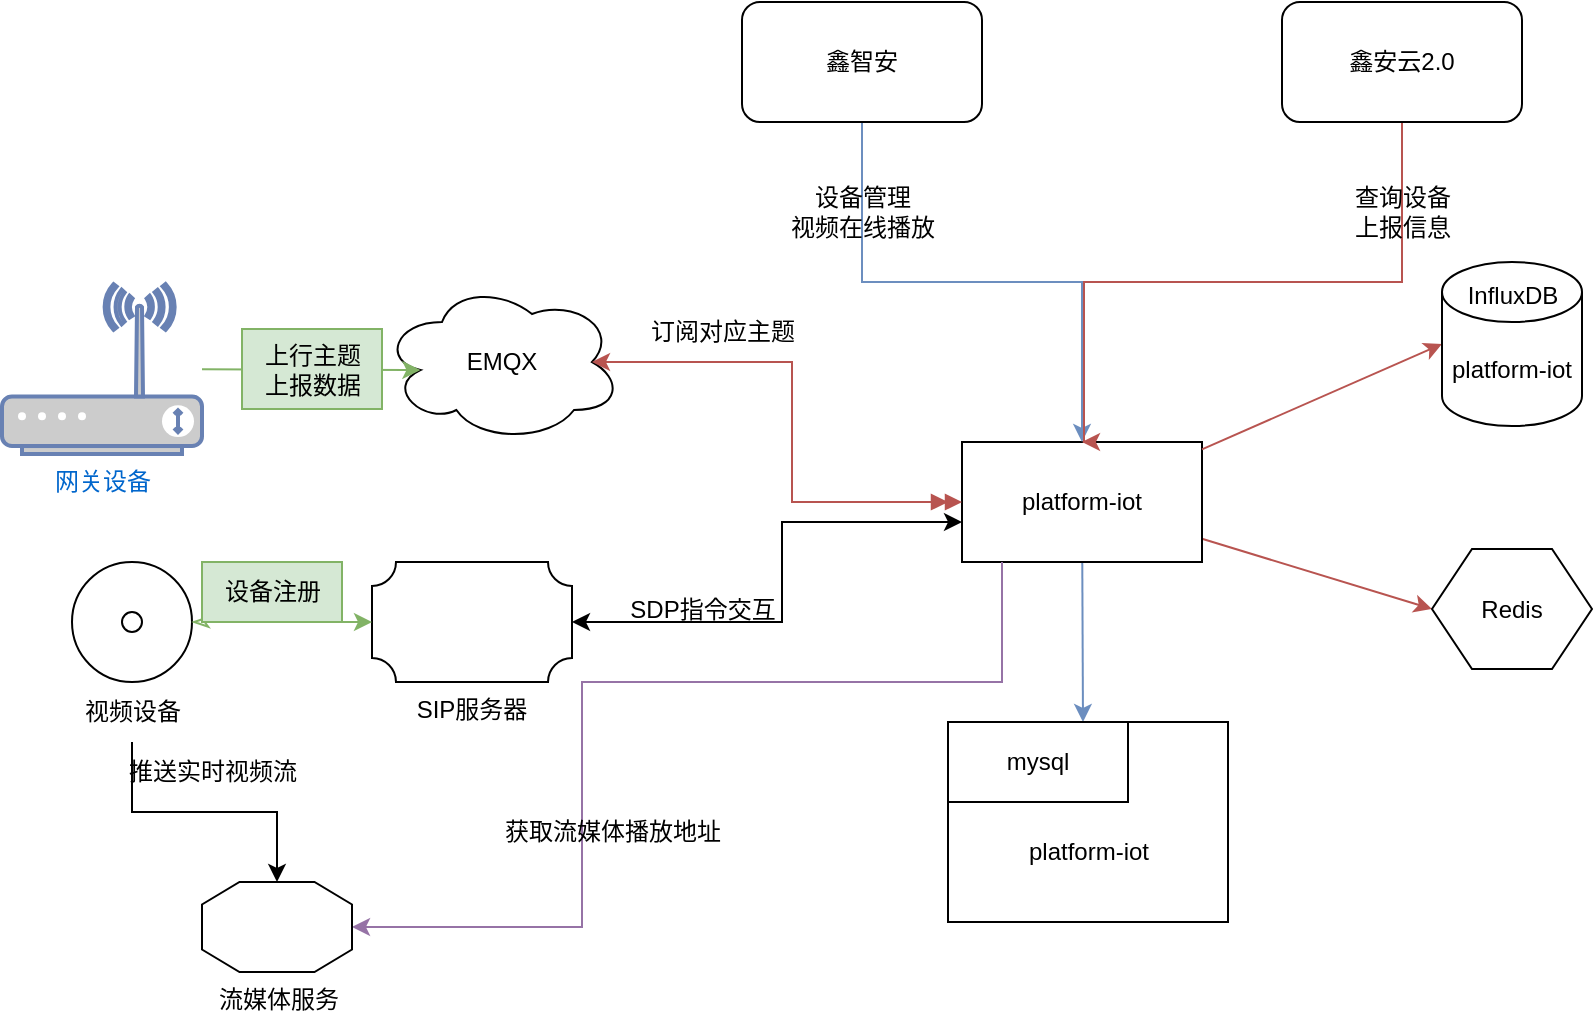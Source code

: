 <mxfile version="24.7.7">
  <diagram name="第 1 页" id="MRoG0hk8mPfiBPJbFd8z">
    <mxGraphModel dx="2261" dy="761" grid="1" gridSize="10" guides="1" tooltips="1" connect="1" arrows="1" fold="1" page="1" pageScale="1" pageWidth="827" pageHeight="1169" math="0" shadow="0">
      <root>
        <mxCell id="0" />
        <mxCell id="1" parent="0" />
        <mxCell id="FVxcDl6O2OkdkXrmnkap-22" style="rounded=0;orthogonalLoop=1;jettySize=auto;html=1;entryX=0.75;entryY=0;entryDx=0;entryDy=0;fillColor=#dae8fc;strokeColor=#6c8ebf;" edge="1" parent="1" source="FVxcDl6O2OkdkXrmnkap-1" target="FVxcDl6O2OkdkXrmnkap-11">
          <mxGeometry relative="1" as="geometry" />
        </mxCell>
        <mxCell id="FVxcDl6O2OkdkXrmnkap-28" style="rounded=0;orthogonalLoop=1;jettySize=auto;html=1;entryX=0;entryY=0.5;entryDx=0;entryDy=0;fillColor=#f8cecc;strokeColor=#b85450;" edge="1" parent="1" source="FVxcDl6O2OkdkXrmnkap-1" target="FVxcDl6O2OkdkXrmnkap-27">
          <mxGeometry relative="1" as="geometry" />
        </mxCell>
        <mxCell id="FVxcDl6O2OkdkXrmnkap-1" value="platform-iot" style="rounded=0;whiteSpace=wrap;html=1;" vertex="1" parent="1">
          <mxGeometry x="340" y="250" width="120" height="60" as="geometry" />
        </mxCell>
        <mxCell id="FVxcDl6O2OkdkXrmnkap-2" value="EMQX" style="ellipse;shape=cloud;whiteSpace=wrap;html=1;" vertex="1" parent="1">
          <mxGeometry x="50" y="170" width="120" height="80" as="geometry" />
        </mxCell>
        <mxCell id="FVxcDl6O2OkdkXrmnkap-4" value="网关设备" style="fontColor=#0066CC;verticalAlign=top;verticalLabelPosition=bottom;labelPosition=center;align=center;html=1;outlineConnect=0;fillColor=#CCCCCC;strokeColor=#6881B3;gradientColor=none;gradientDirection=north;strokeWidth=2;shape=mxgraph.networks.wireless_modem;" vertex="1" parent="1">
          <mxGeometry x="-140" y="171" width="100" height="85" as="geometry" />
        </mxCell>
        <mxCell id="FVxcDl6O2OkdkXrmnkap-5" style="rounded=0;orthogonalLoop=1;jettySize=auto;html=1;entryX=0.16;entryY=0.55;entryDx=0;entryDy=0;entryPerimeter=0;fillColor=#d5e8d4;strokeColor=#82b366;" edge="1" parent="1" source="FVxcDl6O2OkdkXrmnkap-4" target="FVxcDl6O2OkdkXrmnkap-2">
          <mxGeometry relative="1" as="geometry" />
        </mxCell>
        <mxCell id="FVxcDl6O2OkdkXrmnkap-6" value="上行主题&lt;div&gt;上报数据&lt;/div&gt;" style="text;html=1;align=center;verticalAlign=middle;resizable=0;points=[];autosize=1;strokeColor=#82b366;fillColor=#d5e8d4;" vertex="1" parent="1">
          <mxGeometry x="-20" y="193.5" width="70" height="40" as="geometry" />
        </mxCell>
        <mxCell id="FVxcDl6O2OkdkXrmnkap-7" style="edgeStyle=orthogonalEdgeStyle;rounded=0;orthogonalLoop=1;jettySize=auto;html=1;entryX=0.875;entryY=0.5;entryDx=0;entryDy=0;entryPerimeter=0;fillColor=#f8cecc;strokeColor=#b85450;startArrow=doubleBlock;startFill=1;exitX=0;exitY=0.5;exitDx=0;exitDy=0;" edge="1" parent="1" source="FVxcDl6O2OkdkXrmnkap-1" target="FVxcDl6O2OkdkXrmnkap-2">
          <mxGeometry relative="1" as="geometry">
            <mxPoint x="290" y="210" as="sourcePoint" />
          </mxGeometry>
        </mxCell>
        <mxCell id="FVxcDl6O2OkdkXrmnkap-8" value="订阅对应主题" style="text;html=1;align=center;verticalAlign=middle;resizable=0;points=[];autosize=1;strokeColor=none;fillColor=none;" vertex="1" parent="1">
          <mxGeometry x="170" y="180" width="100" height="30" as="geometry" />
        </mxCell>
        <mxCell id="FVxcDl6O2OkdkXrmnkap-16" style="rounded=0;orthogonalLoop=1;jettySize=auto;html=1;entryX=0;entryY=0.5;entryDx=0;entryDy=0;entryPerimeter=0;fillColor=#f8cecc;strokeColor=#b85450;" edge="1" parent="1" source="FVxcDl6O2OkdkXrmnkap-1" target="FVxcDl6O2OkdkXrmnkap-14">
          <mxGeometry relative="1" as="geometry" />
        </mxCell>
        <mxCell id="FVxcDl6O2OkdkXrmnkap-17" value="" style="group" vertex="1" connectable="0" parent="1">
          <mxGeometry x="333" y="390" width="140" height="100" as="geometry" />
        </mxCell>
        <mxCell id="FVxcDl6O2OkdkXrmnkap-10" value="" style="rounded=0;whiteSpace=wrap;html=1;" vertex="1" parent="FVxcDl6O2OkdkXrmnkap-17">
          <mxGeometry width="140" height="100" as="geometry" />
        </mxCell>
        <mxCell id="FVxcDl6O2OkdkXrmnkap-11" value="mysql" style="rounded=0;whiteSpace=wrap;html=1;" vertex="1" parent="FVxcDl6O2OkdkXrmnkap-17">
          <mxGeometry width="90" height="40" as="geometry" />
        </mxCell>
        <mxCell id="FVxcDl6O2OkdkXrmnkap-12" value="platform-iot" style="text;html=1;align=center;verticalAlign=middle;resizable=0;points=[];autosize=1;strokeColor=none;fillColor=none;" vertex="1" parent="FVxcDl6O2OkdkXrmnkap-17">
          <mxGeometry x="30" y="50" width="80" height="30" as="geometry" />
        </mxCell>
        <mxCell id="FVxcDl6O2OkdkXrmnkap-20" style="edgeStyle=orthogonalEdgeStyle;rounded=0;orthogonalLoop=1;jettySize=auto;html=1;entryX=0.5;entryY=0;entryDx=0;entryDy=0;fillColor=#dae8fc;strokeColor=#6c8ebf;" edge="1" parent="1" source="FVxcDl6O2OkdkXrmnkap-18" target="FVxcDl6O2OkdkXrmnkap-1">
          <mxGeometry relative="1" as="geometry" />
        </mxCell>
        <mxCell id="FVxcDl6O2OkdkXrmnkap-18" value="鑫智安" style="rounded=1;whiteSpace=wrap;html=1;" vertex="1" parent="1">
          <mxGeometry x="230" y="30" width="120" height="60" as="geometry" />
        </mxCell>
        <mxCell id="FVxcDl6O2OkdkXrmnkap-23" style="edgeStyle=orthogonalEdgeStyle;rounded=0;orthogonalLoop=1;jettySize=auto;html=1;fillColor=#f8cecc;strokeColor=#b85450;" edge="1" parent="1" source="FVxcDl6O2OkdkXrmnkap-19">
          <mxGeometry relative="1" as="geometry">
            <mxPoint x="400" y="250" as="targetPoint" />
            <Array as="points">
              <mxPoint x="560" y="170" />
              <mxPoint x="401" y="170" />
            </Array>
          </mxGeometry>
        </mxCell>
        <mxCell id="FVxcDl6O2OkdkXrmnkap-19" value="鑫安云2.0" style="rounded=1;whiteSpace=wrap;html=1;" vertex="1" parent="1">
          <mxGeometry x="500" y="30" width="120" height="60" as="geometry" />
        </mxCell>
        <mxCell id="FVxcDl6O2OkdkXrmnkap-21" value="设备管理&lt;div&gt;视频在线播放&lt;/div&gt;" style="text;html=1;align=center;verticalAlign=middle;resizable=0;points=[];autosize=1;strokeColor=none;fillColor=none;" vertex="1" parent="1">
          <mxGeometry x="240" y="115" width="100" height="40" as="geometry" />
        </mxCell>
        <mxCell id="FVxcDl6O2OkdkXrmnkap-24" value="查询设备&lt;div&gt;上报信息&lt;/div&gt;" style="text;html=1;align=center;verticalAlign=middle;resizable=0;points=[];autosize=1;strokeColor=none;fillColor=none;" vertex="1" parent="1">
          <mxGeometry x="525" y="115" width="70" height="40" as="geometry" />
        </mxCell>
        <mxCell id="FVxcDl6O2OkdkXrmnkap-25" value="" style="group" vertex="1" connectable="0" parent="1">
          <mxGeometry x="580" y="160" width="70" height="82" as="geometry" />
        </mxCell>
        <mxCell id="FVxcDl6O2OkdkXrmnkap-14" value="platform-iot" style="shape=cylinder3;whiteSpace=wrap;html=1;boundedLbl=1;backgroundOutline=1;size=15;" vertex="1" parent="FVxcDl6O2OkdkXrmnkap-25">
          <mxGeometry width="70" height="82" as="geometry" />
        </mxCell>
        <mxCell id="FVxcDl6O2OkdkXrmnkap-15" value="&lt;span style=&quot;text-wrap: wrap;&quot;&gt;InfluxDB&lt;/span&gt;" style="text;html=1;align=center;verticalAlign=middle;resizable=0;points=[];autosize=1;strokeColor=none;fillColor=none;" vertex="1" parent="FVxcDl6O2OkdkXrmnkap-25">
          <mxGeometry y="2" width="70" height="30" as="geometry" />
        </mxCell>
        <mxCell id="FVxcDl6O2OkdkXrmnkap-27" value="Redis" style="shape=hexagon;perimeter=hexagonPerimeter2;whiteSpace=wrap;html=1;fixedSize=1;" vertex="1" parent="1">
          <mxGeometry x="575" y="303.5" width="80" height="60" as="geometry" />
        </mxCell>
        <mxCell id="FVxcDl6O2OkdkXrmnkap-36" value="" style="group" vertex="1" connectable="0" parent="1">
          <mxGeometry x="-110" y="310" width="255" height="90" as="geometry" />
        </mxCell>
        <mxCell id="FVxcDl6O2OkdkXrmnkap-30" value="" style="verticalLabelPosition=bottom;verticalAlign=top;html=1;shape=mxgraph.basic.donut;dx=25;" vertex="1" parent="FVxcDl6O2OkdkXrmnkap-36">
          <mxGeometry x="5" width="60" height="60" as="geometry" />
        </mxCell>
        <mxCell id="FVxcDl6O2OkdkXrmnkap-32" value="视频设备" style="text;html=1;align=center;verticalAlign=middle;resizable=0;points=[];autosize=1;strokeColor=none;fillColor=none;" vertex="1" parent="FVxcDl6O2OkdkXrmnkap-36">
          <mxGeometry y="60" width="70" height="30" as="geometry" />
        </mxCell>
        <mxCell id="FVxcDl6O2OkdkXrmnkap-33" value="SIP服务器" style="verticalLabelPosition=bottom;verticalAlign=top;html=1;shape=mxgraph.basic.plaque;dx=6;whiteSpace=wrap;" vertex="1" parent="FVxcDl6O2OkdkXrmnkap-36">
          <mxGeometry x="155" width="100" height="60" as="geometry" />
        </mxCell>
        <mxCell id="FVxcDl6O2OkdkXrmnkap-34" style="edgeStyle=orthogonalEdgeStyle;rounded=0;orthogonalLoop=1;jettySize=auto;html=1;entryX=0;entryY=0.5;entryDx=0;entryDy=0;entryPerimeter=0;startArrow=classicThin;startFill=0;fillColor=#d5e8d4;strokeColor=#82b366;" edge="1" parent="FVxcDl6O2OkdkXrmnkap-36" source="FVxcDl6O2OkdkXrmnkap-30" target="FVxcDl6O2OkdkXrmnkap-33">
          <mxGeometry relative="1" as="geometry" />
        </mxCell>
        <mxCell id="FVxcDl6O2OkdkXrmnkap-35" value="设备注册" style="text;html=1;align=center;verticalAlign=middle;resizable=0;points=[];autosize=1;strokeColor=#82b366;fillColor=#d5e8d4;" vertex="1" parent="FVxcDl6O2OkdkXrmnkap-36">
          <mxGeometry x="70" width="70" height="30" as="geometry" />
        </mxCell>
        <mxCell id="FVxcDl6O2OkdkXrmnkap-37" style="edgeStyle=orthogonalEdgeStyle;rounded=0;orthogonalLoop=1;jettySize=auto;html=1;startArrow=classic;startFill=1;" edge="1" parent="1" source="FVxcDl6O2OkdkXrmnkap-33" target="FVxcDl6O2OkdkXrmnkap-1">
          <mxGeometry relative="1" as="geometry">
            <mxPoint x="143" y="340" as="sourcePoint" />
            <mxPoint x="338" y="280" as="targetPoint" />
            <Array as="points">
              <mxPoint x="250" y="340" />
              <mxPoint x="250" y="290" />
            </Array>
          </mxGeometry>
        </mxCell>
        <mxCell id="FVxcDl6O2OkdkXrmnkap-38" value="SDP指令交互" style="text;html=1;align=center;verticalAlign=middle;resizable=0;points=[];autosize=1;strokeColor=none;fillColor=none;" vertex="1" parent="1">
          <mxGeometry x="160" y="318.5" width="100" height="30" as="geometry" />
        </mxCell>
        <mxCell id="FVxcDl6O2OkdkXrmnkap-42" style="edgeStyle=orthogonalEdgeStyle;rounded=0;orthogonalLoop=1;jettySize=auto;html=1;startArrow=classic;startFill=1;endArrow=none;endFill=0;fillColor=#e1d5e7;strokeColor=#9673a6;" edge="1" parent="1" source="FVxcDl6O2OkdkXrmnkap-39" target="FVxcDl6O2OkdkXrmnkap-1">
          <mxGeometry relative="1" as="geometry">
            <Array as="points">
              <mxPoint x="150" y="493" />
              <mxPoint x="150" y="370" />
              <mxPoint x="360" y="370" />
            </Array>
          </mxGeometry>
        </mxCell>
        <mxCell id="FVxcDl6O2OkdkXrmnkap-39" value="流媒体服务" style="verticalLabelPosition=bottom;verticalAlign=top;html=1;shape=mxgraph.basic.polygon;polyCoords=[[0.25,0],[0.75,0],[1,0.25],[1,0.75],[0.75,1],[0.25,1],[0,0.75],[0,0.25]];polyline=0;" vertex="1" parent="1">
          <mxGeometry x="-40" y="470" width="75" height="45" as="geometry" />
        </mxCell>
        <mxCell id="FVxcDl6O2OkdkXrmnkap-40" style="edgeStyle=orthogonalEdgeStyle;rounded=0;orthogonalLoop=1;jettySize=auto;html=1;" edge="1" parent="1" source="FVxcDl6O2OkdkXrmnkap-32" target="FVxcDl6O2OkdkXrmnkap-39">
          <mxGeometry relative="1" as="geometry" />
        </mxCell>
        <mxCell id="FVxcDl6O2OkdkXrmnkap-41" value="推送实时视频流" style="text;html=1;align=center;verticalAlign=middle;resizable=0;points=[];autosize=1;strokeColor=none;fillColor=none;" vertex="1" parent="1">
          <mxGeometry x="-90" y="400" width="110" height="30" as="geometry" />
        </mxCell>
        <mxCell id="FVxcDl6O2OkdkXrmnkap-43" value="获取流媒体播放地址" style="text;html=1;align=center;verticalAlign=middle;resizable=0;points=[];autosize=1;strokeColor=none;fillColor=none;" vertex="1" parent="1">
          <mxGeometry x="100" y="430" width="130" height="30" as="geometry" />
        </mxCell>
      </root>
    </mxGraphModel>
  </diagram>
</mxfile>

